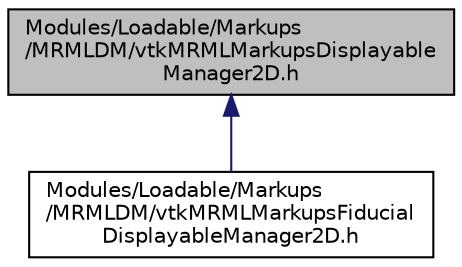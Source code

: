 digraph "Modules/Loadable/Markups/MRMLDM/vtkMRMLMarkupsDisplayableManager2D.h"
{
  bgcolor="transparent";
  edge [fontname="Helvetica",fontsize="10",labelfontname="Helvetica",labelfontsize="10"];
  node [fontname="Helvetica",fontsize="10",shape=record];
  Node40 [label="Modules/Loadable/Markups\l/MRMLDM/vtkMRMLMarkupsDisplayable\lManager2D.h",height=0.2,width=0.4,color="black", fillcolor="grey75", style="filled", fontcolor="black"];
  Node40 -> Node41 [dir="back",color="midnightblue",fontsize="10",style="solid",fontname="Helvetica"];
  Node41 [label="Modules/Loadable/Markups\l/MRMLDM/vtkMRMLMarkupsFiducial\lDisplayableManager2D.h",height=0.2,width=0.4,color="black",URL="$vtkMRMLMarkupsFiducialDisplayableManager2D_8h.html"];
}
